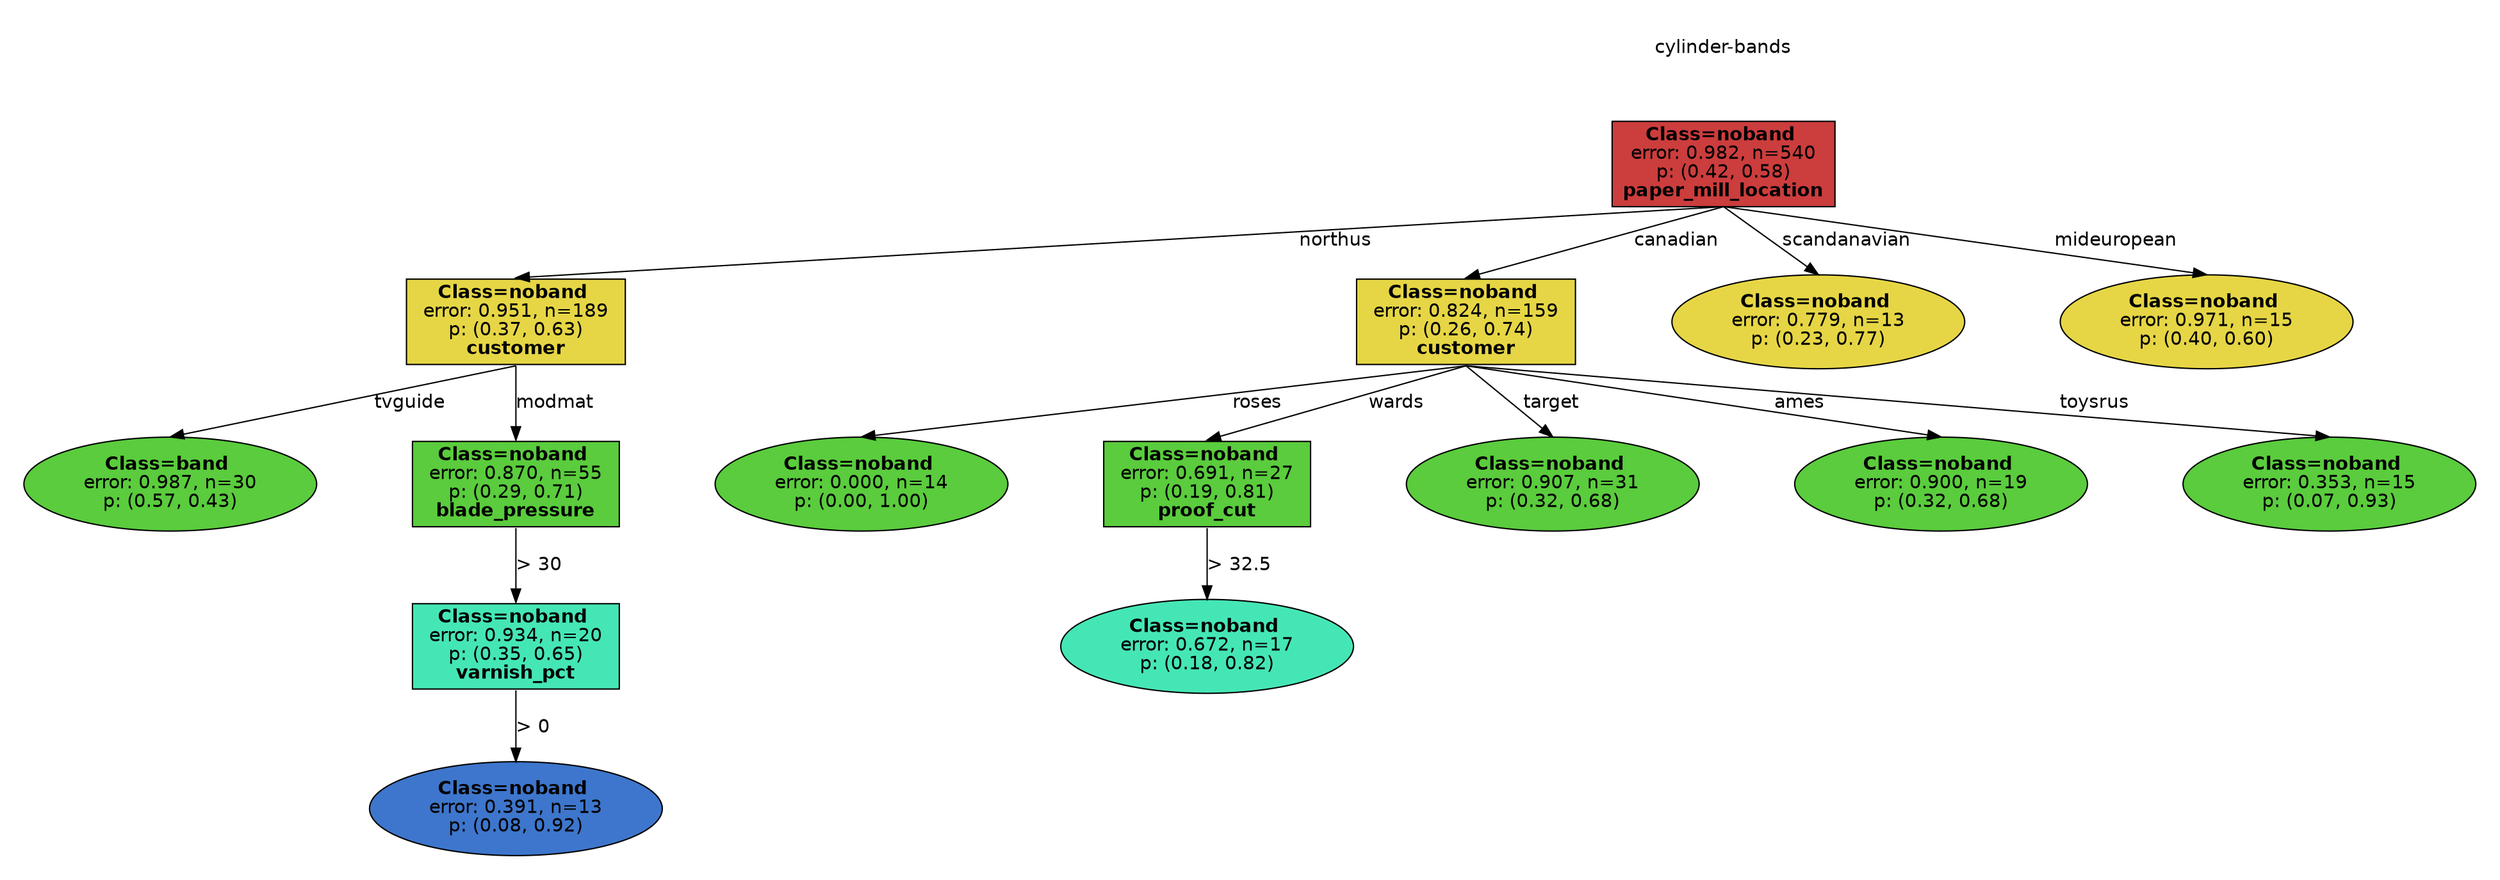 digraph Tree {
splines=false;
graph [pad=".25", ranksep="0.5", nodesep="1"];
node [shape=rect, style="filled", color="black", fontname="helvetica",fillcolor="white"] ;
edge [fontname="helvetica"] ;
0 [label="cylinder-bands", shape=plaintext];
0:s -> 1:n [style=invis];   
1 [label=<<b> Class=noband </b> <br/> error: 0.982, n=540 <br/> p: (0.42, 0.58) <br/><b>paper_mill_location</b>>, fillcolor="0.000 0.7 0.800", shape="rect"];
2 [label=<<b> Class=noband </b> <br/> error: 0.951, n=189 <br/> p: (0.37, 0.63) <br/><b>customer</b>>, fillcolor="0.150 0.7 0.900", shape="rect"];
1:s -> 2:n [label="northus"] ;
3 [label=<<b> Class=band </b> <br/> error: 0.987, n=30 <br/> p: (0.57, 0.43) >, fillcolor="0.300 0.7 0.800", shape="oval"];
2:s -> 3:n [label="tvguide"] ;
4 [label=<<b> Class=noband </b> <br/> error: 0.870, n=55 <br/> p: (0.29, 0.71) <br/><b>blade_pressure</b>>, fillcolor="0.300 0.7 0.800", shape="rect"];
2:s -> 4:n [label="modmat"] ;
5 [label=<<b> Class=noband </b> <br/> error: 0.934, n=20 <br/> p: (0.35, 0.65) <br/><b>varnish_pct</b>>, fillcolor="0.450 0.7 0.900", shape="rect"];
4:s -> 5:n [label="> 30"] ;
6 [label=<<b> Class=noband </b> <br/> error: 0.391, n=13 <br/> p: (0.08, 0.92) >, fillcolor="0.600 0.7 0.800", shape="oval"];
5:s -> 6:n [label="> 0"] ;
7 [label=<<b> Class=noband </b> <br/> error: 0.824, n=159 <br/> p: (0.26, 0.74) <br/><b>customer</b>>, fillcolor="0.150 0.7 0.900", shape="rect"];
1:s -> 7:n [label="canadian"] ;
8 [label=<<b> Class=noband </b> <br/> error: 0.000, n=14 <br/> p: (0.00, 1.00) >, fillcolor="0.300 0.7 0.800", shape="oval"];
7:s -> 8:n [label="roses"] ;
9 [label=<<b> Class=noband </b> <br/> error: 0.691, n=27 <br/> p: (0.19, 0.81) <br/><b>proof_cut</b>>, fillcolor="0.300 0.7 0.800", shape="rect"];
7:s -> 9:n [label="wards"] ;
10 [label=<<b> Class=noband </b> <br/> error: 0.672, n=17 <br/> p: (0.18, 0.82) >, fillcolor="0.450 0.7 0.900", shape="oval"];
9:s -> 10:n [label="> 32.5"] ;
11 [label=<<b> Class=noband </b> <br/> error: 0.907, n=31 <br/> p: (0.32, 0.68) >, fillcolor="0.300 0.7 0.800", shape="oval"];
7:s -> 11:n [label="target"] ;
12 [label=<<b> Class=noband </b> <br/> error: 0.900, n=19 <br/> p: (0.32, 0.68) >, fillcolor="0.300 0.7 0.800", shape="oval"];
7:s -> 12:n [label="ames"] ;
13 [label=<<b> Class=noband </b> <br/> error: 0.353, n=15 <br/> p: (0.07, 0.93) >, fillcolor="0.300 0.7 0.800", shape="oval"];
7:s -> 13:n [label="toysrus"] ;
14 [label=<<b> Class=noband </b> <br/> error: 0.779, n=13 <br/> p: (0.23, 0.77) >, fillcolor="0.150 0.7 0.900", shape="oval"];
1:s -> 14:n [label="scandanavian"] ;
15 [label=<<b> Class=noband </b> <br/> error: 0.971, n=15 <br/> p: (0.40, 0.60) >, fillcolor="0.150 0.7 0.900", shape="oval"];
1:s -> 15:n [label="mideuropean"] ;

}
